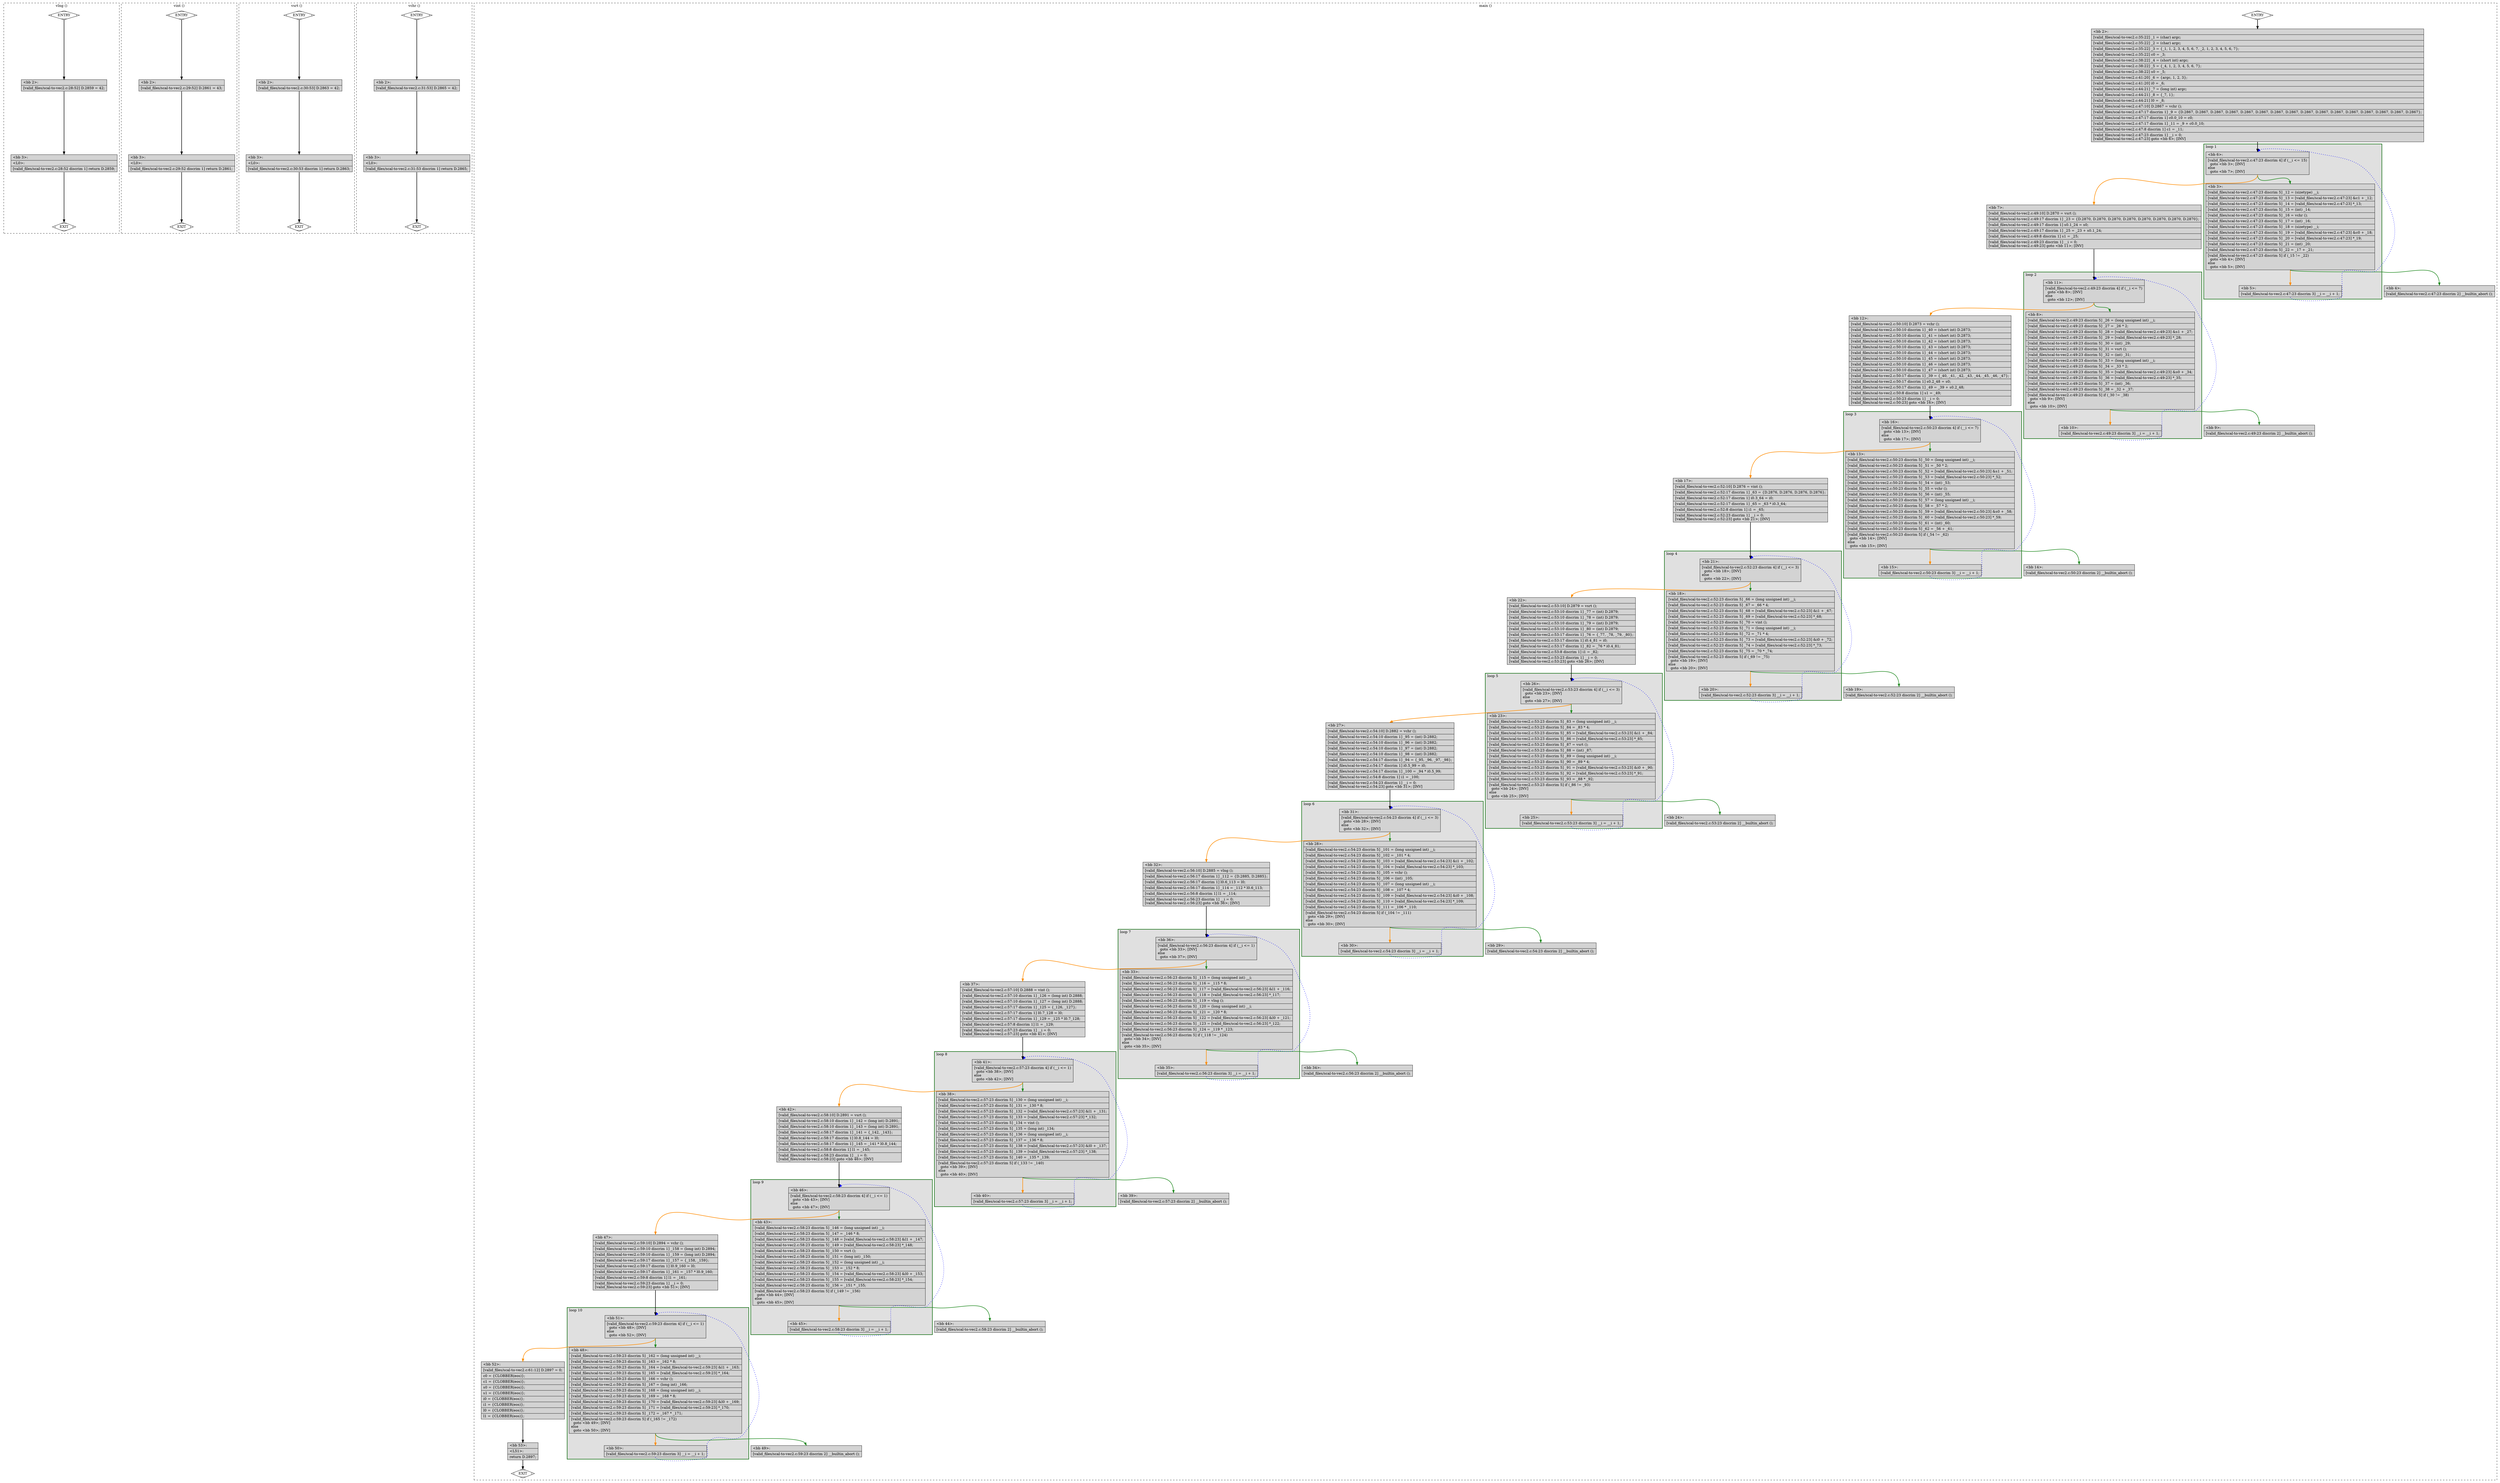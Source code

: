digraph "a-scal-to-vec2.c.015t.cfg" {
overlap=false;
subgraph "cluster_vlng" {
	style="dashed";
	color="black";
	label="vlng ()";
	fn_0_basic_block_0 [shape=Mdiamond,style=filled,fillcolor=white,label="ENTRY"];

	fn_0_basic_block_1 [shape=Mdiamond,style=filled,fillcolor=white,label="EXIT"];

	fn_0_basic_block_2 [shape=record,style=filled,fillcolor=lightgrey,label="{\<bb\ 2\>:\l\
|[valid_files/scal-to-vec2.c:28:52]\ D.2859\ =\ 42;\l\
}"];

	fn_0_basic_block_3 [shape=record,style=filled,fillcolor=lightgrey,label="{\<bb\ 3\>:\l\
|\<L0\>:\l\
|[valid_files/scal-to-vec2.c:28:52\ discrim\ 1]\ return\ D.2859;\l\
}"];

	fn_0_basic_block_0:s -> fn_0_basic_block_2:n [style="solid,bold",color=black,weight=100,constraint=true];
	fn_0_basic_block_2:s -> fn_0_basic_block_3:n [style="solid,bold",color=black,weight=100,constraint=true];
	fn_0_basic_block_3:s -> fn_0_basic_block_1:n [style="solid,bold",color=black,weight=10,constraint=true];
	fn_0_basic_block_0:s -> fn_0_basic_block_1:n [style="invis",constraint=true];
}
subgraph "cluster_vint" {
	style="dashed";
	color="black";
	label="vint ()";
	fn_1_basic_block_0 [shape=Mdiamond,style=filled,fillcolor=white,label="ENTRY"];

	fn_1_basic_block_1 [shape=Mdiamond,style=filled,fillcolor=white,label="EXIT"];

	fn_1_basic_block_2 [shape=record,style=filled,fillcolor=lightgrey,label="{\<bb\ 2\>:\l\
|[valid_files/scal-to-vec2.c:29:52]\ D.2861\ =\ 43;\l\
}"];

	fn_1_basic_block_3 [shape=record,style=filled,fillcolor=lightgrey,label="{\<bb\ 3\>:\l\
|\<L0\>:\l\
|[valid_files/scal-to-vec2.c:29:52\ discrim\ 1]\ return\ D.2861;\l\
}"];

	fn_1_basic_block_0:s -> fn_1_basic_block_2:n [style="solid,bold",color=black,weight=100,constraint=true];
	fn_1_basic_block_2:s -> fn_1_basic_block_3:n [style="solid,bold",color=black,weight=100,constraint=true];
	fn_1_basic_block_3:s -> fn_1_basic_block_1:n [style="solid,bold",color=black,weight=10,constraint=true];
	fn_1_basic_block_0:s -> fn_1_basic_block_1:n [style="invis",constraint=true];
}
subgraph "cluster_vsrt" {
	style="dashed";
	color="black";
	label="vsrt ()";
	fn_2_basic_block_0 [shape=Mdiamond,style=filled,fillcolor=white,label="ENTRY"];

	fn_2_basic_block_1 [shape=Mdiamond,style=filled,fillcolor=white,label="EXIT"];

	fn_2_basic_block_2 [shape=record,style=filled,fillcolor=lightgrey,label="{\<bb\ 2\>:\l\
|[valid_files/scal-to-vec2.c:30:53]\ D.2863\ =\ 42;\l\
}"];

	fn_2_basic_block_3 [shape=record,style=filled,fillcolor=lightgrey,label="{\<bb\ 3\>:\l\
|\<L0\>:\l\
|[valid_files/scal-to-vec2.c:30:53\ discrim\ 1]\ return\ D.2863;\l\
}"];

	fn_2_basic_block_0:s -> fn_2_basic_block_2:n [style="solid,bold",color=black,weight=100,constraint=true];
	fn_2_basic_block_2:s -> fn_2_basic_block_3:n [style="solid,bold",color=black,weight=100,constraint=true];
	fn_2_basic_block_3:s -> fn_2_basic_block_1:n [style="solid,bold",color=black,weight=10,constraint=true];
	fn_2_basic_block_0:s -> fn_2_basic_block_1:n [style="invis",constraint=true];
}
subgraph "cluster_vchr" {
	style="dashed";
	color="black";
	label="vchr ()";
	fn_3_basic_block_0 [shape=Mdiamond,style=filled,fillcolor=white,label="ENTRY"];

	fn_3_basic_block_1 [shape=Mdiamond,style=filled,fillcolor=white,label="EXIT"];

	fn_3_basic_block_2 [shape=record,style=filled,fillcolor=lightgrey,label="{\<bb\ 2\>:\l\
|[valid_files/scal-to-vec2.c:31:53]\ D.2865\ =\ 42;\l\
}"];

	fn_3_basic_block_3 [shape=record,style=filled,fillcolor=lightgrey,label="{\<bb\ 3\>:\l\
|\<L0\>:\l\
|[valid_files/scal-to-vec2.c:31:53\ discrim\ 1]\ return\ D.2865;\l\
}"];

	fn_3_basic_block_0:s -> fn_3_basic_block_2:n [style="solid,bold",color=black,weight=100,constraint=true];
	fn_3_basic_block_2:s -> fn_3_basic_block_3:n [style="solid,bold",color=black,weight=100,constraint=true];
	fn_3_basic_block_3:s -> fn_3_basic_block_1:n [style="solid,bold",color=black,weight=10,constraint=true];
	fn_3_basic_block_0:s -> fn_3_basic_block_1:n [style="invis",constraint=true];
}
subgraph "cluster_main" {
	style="dashed";
	color="black";
	label="main ()";
	subgraph cluster_4_10 {
	style="filled";
	color="darkgreen";
	fillcolor="grey88";
	label="loop 10";
	labeljust=l;
	penwidth=2;
	fn_4_basic_block_51 [shape=record,style=filled,fillcolor=lightgrey,label="{\<bb\ 51\>:\l\
|[valid_files/scal-to-vec2.c:59:23\ discrim\ 4]\ if\ (__i\ \<=\ 1)\l\
\ \ goto\ \<bb\ 48\>;\ [INV]\l\
else\l\
\ \ goto\ \<bb\ 52\>;\ [INV]\l\
}"];

	fn_4_basic_block_48 [shape=record,style=filled,fillcolor=lightgrey,label="{\<bb\ 48\>:\l\
|[valid_files/scal-to-vec2.c:59:23\ discrim\ 5]\ _162\ =\ (long\ unsigned\ int)\ __i;\l\
|[valid_files/scal-to-vec2.c:59:23\ discrim\ 5]\ _163\ =\ _162\ *\ 8;\l\
|[valid_files/scal-to-vec2.c:59:23\ discrim\ 5]\ _164\ =\ [valid_files/scal-to-vec2.c:59:23]\ &l1\ +\ _163;\l\
|[valid_files/scal-to-vec2.c:59:23\ discrim\ 5]\ _165\ =\ [valid_files/scal-to-vec2.c:59:23]\ *_164;\l\
|[valid_files/scal-to-vec2.c:59:23\ discrim\ 5]\ _166\ =\ vchr\ ();\l\
|[valid_files/scal-to-vec2.c:59:23\ discrim\ 5]\ _167\ =\ (long\ int)\ _166;\l\
|[valid_files/scal-to-vec2.c:59:23\ discrim\ 5]\ _168\ =\ (long\ unsigned\ int)\ __i;\l\
|[valid_files/scal-to-vec2.c:59:23\ discrim\ 5]\ _169\ =\ _168\ *\ 8;\l\
|[valid_files/scal-to-vec2.c:59:23\ discrim\ 5]\ _170\ =\ [valid_files/scal-to-vec2.c:59:23]\ &l0\ +\ _169;\l\
|[valid_files/scal-to-vec2.c:59:23\ discrim\ 5]\ _171\ =\ [valid_files/scal-to-vec2.c:59:23]\ *_170;\l\
|[valid_files/scal-to-vec2.c:59:23\ discrim\ 5]\ _172\ =\ _167\ *\ _171;\l\
|[valid_files/scal-to-vec2.c:59:23\ discrim\ 5]\ if\ (_165\ !=\ _172)\l\
\ \ goto\ \<bb\ 49\>;\ [INV]\l\
else\l\
\ \ goto\ \<bb\ 50\>;\ [INV]\l\
}"];

	fn_4_basic_block_50 [shape=record,style=filled,fillcolor=lightgrey,label="{\<bb\ 50\>:\l\
|[valid_files/scal-to-vec2.c:59:23\ discrim\ 3]\ __i\ =\ __i\ +\ 1;\l\
}"];

	}
	subgraph cluster_4_9 {
	style="filled";
	color="darkgreen";
	fillcolor="grey88";
	label="loop 9";
	labeljust=l;
	penwidth=2;
	fn_4_basic_block_46 [shape=record,style=filled,fillcolor=lightgrey,label="{\<bb\ 46\>:\l\
|[valid_files/scal-to-vec2.c:58:23\ discrim\ 4]\ if\ (__i\ \<=\ 1)\l\
\ \ goto\ \<bb\ 43\>;\ [INV]\l\
else\l\
\ \ goto\ \<bb\ 47\>;\ [INV]\l\
}"];

	fn_4_basic_block_43 [shape=record,style=filled,fillcolor=lightgrey,label="{\<bb\ 43\>:\l\
|[valid_files/scal-to-vec2.c:58:23\ discrim\ 5]\ _146\ =\ (long\ unsigned\ int)\ __i;\l\
|[valid_files/scal-to-vec2.c:58:23\ discrim\ 5]\ _147\ =\ _146\ *\ 8;\l\
|[valid_files/scal-to-vec2.c:58:23\ discrim\ 5]\ _148\ =\ [valid_files/scal-to-vec2.c:58:23]\ &l1\ +\ _147;\l\
|[valid_files/scal-to-vec2.c:58:23\ discrim\ 5]\ _149\ =\ [valid_files/scal-to-vec2.c:58:23]\ *_148;\l\
|[valid_files/scal-to-vec2.c:58:23\ discrim\ 5]\ _150\ =\ vsrt\ ();\l\
|[valid_files/scal-to-vec2.c:58:23\ discrim\ 5]\ _151\ =\ (long\ int)\ _150;\l\
|[valid_files/scal-to-vec2.c:58:23\ discrim\ 5]\ _152\ =\ (long\ unsigned\ int)\ __i;\l\
|[valid_files/scal-to-vec2.c:58:23\ discrim\ 5]\ _153\ =\ _152\ *\ 8;\l\
|[valid_files/scal-to-vec2.c:58:23\ discrim\ 5]\ _154\ =\ [valid_files/scal-to-vec2.c:58:23]\ &l0\ +\ _153;\l\
|[valid_files/scal-to-vec2.c:58:23\ discrim\ 5]\ _155\ =\ [valid_files/scal-to-vec2.c:58:23]\ *_154;\l\
|[valid_files/scal-to-vec2.c:58:23\ discrim\ 5]\ _156\ =\ _151\ *\ _155;\l\
|[valid_files/scal-to-vec2.c:58:23\ discrim\ 5]\ if\ (_149\ !=\ _156)\l\
\ \ goto\ \<bb\ 44\>;\ [INV]\l\
else\l\
\ \ goto\ \<bb\ 45\>;\ [INV]\l\
}"];

	fn_4_basic_block_45 [shape=record,style=filled,fillcolor=lightgrey,label="{\<bb\ 45\>:\l\
|[valid_files/scal-to-vec2.c:58:23\ discrim\ 3]\ __i\ =\ __i\ +\ 1;\l\
}"];

	}
	subgraph cluster_4_8 {
	style="filled";
	color="darkgreen";
	fillcolor="grey88";
	label="loop 8";
	labeljust=l;
	penwidth=2;
	fn_4_basic_block_41 [shape=record,style=filled,fillcolor=lightgrey,label="{\<bb\ 41\>:\l\
|[valid_files/scal-to-vec2.c:57:23\ discrim\ 4]\ if\ (__i\ \<=\ 1)\l\
\ \ goto\ \<bb\ 38\>;\ [INV]\l\
else\l\
\ \ goto\ \<bb\ 42\>;\ [INV]\l\
}"];

	fn_4_basic_block_38 [shape=record,style=filled,fillcolor=lightgrey,label="{\<bb\ 38\>:\l\
|[valid_files/scal-to-vec2.c:57:23\ discrim\ 5]\ _130\ =\ (long\ unsigned\ int)\ __i;\l\
|[valid_files/scal-to-vec2.c:57:23\ discrim\ 5]\ _131\ =\ _130\ *\ 8;\l\
|[valid_files/scal-to-vec2.c:57:23\ discrim\ 5]\ _132\ =\ [valid_files/scal-to-vec2.c:57:23]\ &l1\ +\ _131;\l\
|[valid_files/scal-to-vec2.c:57:23\ discrim\ 5]\ _133\ =\ [valid_files/scal-to-vec2.c:57:23]\ *_132;\l\
|[valid_files/scal-to-vec2.c:57:23\ discrim\ 5]\ _134\ =\ vint\ ();\l\
|[valid_files/scal-to-vec2.c:57:23\ discrim\ 5]\ _135\ =\ (long\ int)\ _134;\l\
|[valid_files/scal-to-vec2.c:57:23\ discrim\ 5]\ _136\ =\ (long\ unsigned\ int)\ __i;\l\
|[valid_files/scal-to-vec2.c:57:23\ discrim\ 5]\ _137\ =\ _136\ *\ 8;\l\
|[valid_files/scal-to-vec2.c:57:23\ discrim\ 5]\ _138\ =\ [valid_files/scal-to-vec2.c:57:23]\ &l0\ +\ _137;\l\
|[valid_files/scal-to-vec2.c:57:23\ discrim\ 5]\ _139\ =\ [valid_files/scal-to-vec2.c:57:23]\ *_138;\l\
|[valid_files/scal-to-vec2.c:57:23\ discrim\ 5]\ _140\ =\ _135\ *\ _139;\l\
|[valid_files/scal-to-vec2.c:57:23\ discrim\ 5]\ if\ (_133\ !=\ _140)\l\
\ \ goto\ \<bb\ 39\>;\ [INV]\l\
else\l\
\ \ goto\ \<bb\ 40\>;\ [INV]\l\
}"];

	fn_4_basic_block_40 [shape=record,style=filled,fillcolor=lightgrey,label="{\<bb\ 40\>:\l\
|[valid_files/scal-to-vec2.c:57:23\ discrim\ 3]\ __i\ =\ __i\ +\ 1;\l\
}"];

	}
	subgraph cluster_4_7 {
	style="filled";
	color="darkgreen";
	fillcolor="grey88";
	label="loop 7";
	labeljust=l;
	penwidth=2;
	fn_4_basic_block_36 [shape=record,style=filled,fillcolor=lightgrey,label="{\<bb\ 36\>:\l\
|[valid_files/scal-to-vec2.c:56:23\ discrim\ 4]\ if\ (__i\ \<=\ 1)\l\
\ \ goto\ \<bb\ 33\>;\ [INV]\l\
else\l\
\ \ goto\ \<bb\ 37\>;\ [INV]\l\
}"];

	fn_4_basic_block_33 [shape=record,style=filled,fillcolor=lightgrey,label="{\<bb\ 33\>:\l\
|[valid_files/scal-to-vec2.c:56:23\ discrim\ 5]\ _115\ =\ (long\ unsigned\ int)\ __i;\l\
|[valid_files/scal-to-vec2.c:56:23\ discrim\ 5]\ _116\ =\ _115\ *\ 8;\l\
|[valid_files/scal-to-vec2.c:56:23\ discrim\ 5]\ _117\ =\ [valid_files/scal-to-vec2.c:56:23]\ &l1\ +\ _116;\l\
|[valid_files/scal-to-vec2.c:56:23\ discrim\ 5]\ _118\ =\ [valid_files/scal-to-vec2.c:56:23]\ *_117;\l\
|[valid_files/scal-to-vec2.c:56:23\ discrim\ 5]\ _119\ =\ vlng\ ();\l\
|[valid_files/scal-to-vec2.c:56:23\ discrim\ 5]\ _120\ =\ (long\ unsigned\ int)\ __i;\l\
|[valid_files/scal-to-vec2.c:56:23\ discrim\ 5]\ _121\ =\ _120\ *\ 8;\l\
|[valid_files/scal-to-vec2.c:56:23\ discrim\ 5]\ _122\ =\ [valid_files/scal-to-vec2.c:56:23]\ &l0\ +\ _121;\l\
|[valid_files/scal-to-vec2.c:56:23\ discrim\ 5]\ _123\ =\ [valid_files/scal-to-vec2.c:56:23]\ *_122;\l\
|[valid_files/scal-to-vec2.c:56:23\ discrim\ 5]\ _124\ =\ _119\ *\ _123;\l\
|[valid_files/scal-to-vec2.c:56:23\ discrim\ 5]\ if\ (_118\ !=\ _124)\l\
\ \ goto\ \<bb\ 34\>;\ [INV]\l\
else\l\
\ \ goto\ \<bb\ 35\>;\ [INV]\l\
}"];

	fn_4_basic_block_35 [shape=record,style=filled,fillcolor=lightgrey,label="{\<bb\ 35\>:\l\
|[valid_files/scal-to-vec2.c:56:23\ discrim\ 3]\ __i\ =\ __i\ +\ 1;\l\
}"];

	}
	subgraph cluster_4_6 {
	style="filled";
	color="darkgreen";
	fillcolor="grey88";
	label="loop 6";
	labeljust=l;
	penwidth=2;
	fn_4_basic_block_31 [shape=record,style=filled,fillcolor=lightgrey,label="{\<bb\ 31\>:\l\
|[valid_files/scal-to-vec2.c:54:23\ discrim\ 4]\ if\ (__i\ \<=\ 3)\l\
\ \ goto\ \<bb\ 28\>;\ [INV]\l\
else\l\
\ \ goto\ \<bb\ 32\>;\ [INV]\l\
}"];

	fn_4_basic_block_28 [shape=record,style=filled,fillcolor=lightgrey,label="{\<bb\ 28\>:\l\
|[valid_files/scal-to-vec2.c:54:23\ discrim\ 5]\ _101\ =\ (long\ unsigned\ int)\ __i;\l\
|[valid_files/scal-to-vec2.c:54:23\ discrim\ 5]\ _102\ =\ _101\ *\ 4;\l\
|[valid_files/scal-to-vec2.c:54:23\ discrim\ 5]\ _103\ =\ [valid_files/scal-to-vec2.c:54:23]\ &i1\ +\ _102;\l\
|[valid_files/scal-to-vec2.c:54:23\ discrim\ 5]\ _104\ =\ [valid_files/scal-to-vec2.c:54:23]\ *_103;\l\
|[valid_files/scal-to-vec2.c:54:23\ discrim\ 5]\ _105\ =\ vchr\ ();\l\
|[valid_files/scal-to-vec2.c:54:23\ discrim\ 5]\ _106\ =\ (int)\ _105;\l\
|[valid_files/scal-to-vec2.c:54:23\ discrim\ 5]\ _107\ =\ (long\ unsigned\ int)\ __i;\l\
|[valid_files/scal-to-vec2.c:54:23\ discrim\ 5]\ _108\ =\ _107\ *\ 4;\l\
|[valid_files/scal-to-vec2.c:54:23\ discrim\ 5]\ _109\ =\ [valid_files/scal-to-vec2.c:54:23]\ &i0\ +\ _108;\l\
|[valid_files/scal-to-vec2.c:54:23\ discrim\ 5]\ _110\ =\ [valid_files/scal-to-vec2.c:54:23]\ *_109;\l\
|[valid_files/scal-to-vec2.c:54:23\ discrim\ 5]\ _111\ =\ _106\ *\ _110;\l\
|[valid_files/scal-to-vec2.c:54:23\ discrim\ 5]\ if\ (_104\ !=\ _111)\l\
\ \ goto\ \<bb\ 29\>;\ [INV]\l\
else\l\
\ \ goto\ \<bb\ 30\>;\ [INV]\l\
}"];

	fn_4_basic_block_30 [shape=record,style=filled,fillcolor=lightgrey,label="{\<bb\ 30\>:\l\
|[valid_files/scal-to-vec2.c:54:23\ discrim\ 3]\ __i\ =\ __i\ +\ 1;\l\
}"];

	}
	subgraph cluster_4_5 {
	style="filled";
	color="darkgreen";
	fillcolor="grey88";
	label="loop 5";
	labeljust=l;
	penwidth=2;
	fn_4_basic_block_26 [shape=record,style=filled,fillcolor=lightgrey,label="{\<bb\ 26\>:\l\
|[valid_files/scal-to-vec2.c:53:23\ discrim\ 4]\ if\ (__i\ \<=\ 3)\l\
\ \ goto\ \<bb\ 23\>;\ [INV]\l\
else\l\
\ \ goto\ \<bb\ 27\>;\ [INV]\l\
}"];

	fn_4_basic_block_23 [shape=record,style=filled,fillcolor=lightgrey,label="{\<bb\ 23\>:\l\
|[valid_files/scal-to-vec2.c:53:23\ discrim\ 5]\ _83\ =\ (long\ unsigned\ int)\ __i;\l\
|[valid_files/scal-to-vec2.c:53:23\ discrim\ 5]\ _84\ =\ _83\ *\ 4;\l\
|[valid_files/scal-to-vec2.c:53:23\ discrim\ 5]\ _85\ =\ [valid_files/scal-to-vec2.c:53:23]\ &i1\ +\ _84;\l\
|[valid_files/scal-to-vec2.c:53:23\ discrim\ 5]\ _86\ =\ [valid_files/scal-to-vec2.c:53:23]\ *_85;\l\
|[valid_files/scal-to-vec2.c:53:23\ discrim\ 5]\ _87\ =\ vsrt\ ();\l\
|[valid_files/scal-to-vec2.c:53:23\ discrim\ 5]\ _88\ =\ (int)\ _87;\l\
|[valid_files/scal-to-vec2.c:53:23\ discrim\ 5]\ _89\ =\ (long\ unsigned\ int)\ __i;\l\
|[valid_files/scal-to-vec2.c:53:23\ discrim\ 5]\ _90\ =\ _89\ *\ 4;\l\
|[valid_files/scal-to-vec2.c:53:23\ discrim\ 5]\ _91\ =\ [valid_files/scal-to-vec2.c:53:23]\ &i0\ +\ _90;\l\
|[valid_files/scal-to-vec2.c:53:23\ discrim\ 5]\ _92\ =\ [valid_files/scal-to-vec2.c:53:23]\ *_91;\l\
|[valid_files/scal-to-vec2.c:53:23\ discrim\ 5]\ _93\ =\ _88\ *\ _92;\l\
|[valid_files/scal-to-vec2.c:53:23\ discrim\ 5]\ if\ (_86\ !=\ _93)\l\
\ \ goto\ \<bb\ 24\>;\ [INV]\l\
else\l\
\ \ goto\ \<bb\ 25\>;\ [INV]\l\
}"];

	fn_4_basic_block_25 [shape=record,style=filled,fillcolor=lightgrey,label="{\<bb\ 25\>:\l\
|[valid_files/scal-to-vec2.c:53:23\ discrim\ 3]\ __i\ =\ __i\ +\ 1;\l\
}"];

	}
	subgraph cluster_4_4 {
	style="filled";
	color="darkgreen";
	fillcolor="grey88";
	label="loop 4";
	labeljust=l;
	penwidth=2;
	fn_4_basic_block_21 [shape=record,style=filled,fillcolor=lightgrey,label="{\<bb\ 21\>:\l\
|[valid_files/scal-to-vec2.c:52:23\ discrim\ 4]\ if\ (__i\ \<=\ 3)\l\
\ \ goto\ \<bb\ 18\>;\ [INV]\l\
else\l\
\ \ goto\ \<bb\ 22\>;\ [INV]\l\
}"];

	fn_4_basic_block_18 [shape=record,style=filled,fillcolor=lightgrey,label="{\<bb\ 18\>:\l\
|[valid_files/scal-to-vec2.c:52:23\ discrim\ 5]\ _66\ =\ (long\ unsigned\ int)\ __i;\l\
|[valid_files/scal-to-vec2.c:52:23\ discrim\ 5]\ _67\ =\ _66\ *\ 4;\l\
|[valid_files/scal-to-vec2.c:52:23\ discrim\ 5]\ _68\ =\ [valid_files/scal-to-vec2.c:52:23]\ &i1\ +\ _67;\l\
|[valid_files/scal-to-vec2.c:52:23\ discrim\ 5]\ _69\ =\ [valid_files/scal-to-vec2.c:52:23]\ *_68;\l\
|[valid_files/scal-to-vec2.c:52:23\ discrim\ 5]\ _70\ =\ vint\ ();\l\
|[valid_files/scal-to-vec2.c:52:23\ discrim\ 5]\ _71\ =\ (long\ unsigned\ int)\ __i;\l\
|[valid_files/scal-to-vec2.c:52:23\ discrim\ 5]\ _72\ =\ _71\ *\ 4;\l\
|[valid_files/scal-to-vec2.c:52:23\ discrim\ 5]\ _73\ =\ [valid_files/scal-to-vec2.c:52:23]\ &i0\ +\ _72;\l\
|[valid_files/scal-to-vec2.c:52:23\ discrim\ 5]\ _74\ =\ [valid_files/scal-to-vec2.c:52:23]\ *_73;\l\
|[valid_files/scal-to-vec2.c:52:23\ discrim\ 5]\ _75\ =\ _70\ *\ _74;\l\
|[valid_files/scal-to-vec2.c:52:23\ discrim\ 5]\ if\ (_69\ !=\ _75)\l\
\ \ goto\ \<bb\ 19\>;\ [INV]\l\
else\l\
\ \ goto\ \<bb\ 20\>;\ [INV]\l\
}"];

	fn_4_basic_block_20 [shape=record,style=filled,fillcolor=lightgrey,label="{\<bb\ 20\>:\l\
|[valid_files/scal-to-vec2.c:52:23\ discrim\ 3]\ __i\ =\ __i\ +\ 1;\l\
}"];

	}
	subgraph cluster_4_3 {
	style="filled";
	color="darkgreen";
	fillcolor="grey88";
	label="loop 3";
	labeljust=l;
	penwidth=2;
	fn_4_basic_block_16 [shape=record,style=filled,fillcolor=lightgrey,label="{\<bb\ 16\>:\l\
|[valid_files/scal-to-vec2.c:50:23\ discrim\ 4]\ if\ (__i\ \<=\ 7)\l\
\ \ goto\ \<bb\ 13\>;\ [INV]\l\
else\l\
\ \ goto\ \<bb\ 17\>;\ [INV]\l\
}"];

	fn_4_basic_block_13 [shape=record,style=filled,fillcolor=lightgrey,label="{\<bb\ 13\>:\l\
|[valid_files/scal-to-vec2.c:50:23\ discrim\ 5]\ _50\ =\ (long\ unsigned\ int)\ __i;\l\
|[valid_files/scal-to-vec2.c:50:23\ discrim\ 5]\ _51\ =\ _50\ *\ 2;\l\
|[valid_files/scal-to-vec2.c:50:23\ discrim\ 5]\ _52\ =\ [valid_files/scal-to-vec2.c:50:23]\ &s1\ +\ _51;\l\
|[valid_files/scal-to-vec2.c:50:23\ discrim\ 5]\ _53\ =\ [valid_files/scal-to-vec2.c:50:23]\ *_52;\l\
|[valid_files/scal-to-vec2.c:50:23\ discrim\ 5]\ _54\ =\ (int)\ _53;\l\
|[valid_files/scal-to-vec2.c:50:23\ discrim\ 5]\ _55\ =\ vchr\ ();\l\
|[valid_files/scal-to-vec2.c:50:23\ discrim\ 5]\ _56\ =\ (int)\ _55;\l\
|[valid_files/scal-to-vec2.c:50:23\ discrim\ 5]\ _57\ =\ (long\ unsigned\ int)\ __i;\l\
|[valid_files/scal-to-vec2.c:50:23\ discrim\ 5]\ _58\ =\ _57\ *\ 2;\l\
|[valid_files/scal-to-vec2.c:50:23\ discrim\ 5]\ _59\ =\ [valid_files/scal-to-vec2.c:50:23]\ &s0\ +\ _58;\l\
|[valid_files/scal-to-vec2.c:50:23\ discrim\ 5]\ _60\ =\ [valid_files/scal-to-vec2.c:50:23]\ *_59;\l\
|[valid_files/scal-to-vec2.c:50:23\ discrim\ 5]\ _61\ =\ (int)\ _60;\l\
|[valid_files/scal-to-vec2.c:50:23\ discrim\ 5]\ _62\ =\ _56\ +\ _61;\l\
|[valid_files/scal-to-vec2.c:50:23\ discrim\ 5]\ if\ (_54\ !=\ _62)\l\
\ \ goto\ \<bb\ 14\>;\ [INV]\l\
else\l\
\ \ goto\ \<bb\ 15\>;\ [INV]\l\
}"];

	fn_4_basic_block_15 [shape=record,style=filled,fillcolor=lightgrey,label="{\<bb\ 15\>:\l\
|[valid_files/scal-to-vec2.c:50:23\ discrim\ 3]\ __i\ =\ __i\ +\ 1;\l\
}"];

	}
	subgraph cluster_4_2 {
	style="filled";
	color="darkgreen";
	fillcolor="grey88";
	label="loop 2";
	labeljust=l;
	penwidth=2;
	fn_4_basic_block_11 [shape=record,style=filled,fillcolor=lightgrey,label="{\<bb\ 11\>:\l\
|[valid_files/scal-to-vec2.c:49:23\ discrim\ 4]\ if\ (__i\ \<=\ 7)\l\
\ \ goto\ \<bb\ 8\>;\ [INV]\l\
else\l\
\ \ goto\ \<bb\ 12\>;\ [INV]\l\
}"];

	fn_4_basic_block_8 [shape=record,style=filled,fillcolor=lightgrey,label="{\<bb\ 8\>:\l\
|[valid_files/scal-to-vec2.c:49:23\ discrim\ 5]\ _26\ =\ (long\ unsigned\ int)\ __i;\l\
|[valid_files/scal-to-vec2.c:49:23\ discrim\ 5]\ _27\ =\ _26\ *\ 2;\l\
|[valid_files/scal-to-vec2.c:49:23\ discrim\ 5]\ _28\ =\ [valid_files/scal-to-vec2.c:49:23]\ &s1\ +\ _27;\l\
|[valid_files/scal-to-vec2.c:49:23\ discrim\ 5]\ _29\ =\ [valid_files/scal-to-vec2.c:49:23]\ *_28;\l\
|[valid_files/scal-to-vec2.c:49:23\ discrim\ 5]\ _30\ =\ (int)\ _29;\l\
|[valid_files/scal-to-vec2.c:49:23\ discrim\ 5]\ _31\ =\ vsrt\ ();\l\
|[valid_files/scal-to-vec2.c:49:23\ discrim\ 5]\ _32\ =\ (int)\ _31;\l\
|[valid_files/scal-to-vec2.c:49:23\ discrim\ 5]\ _33\ =\ (long\ unsigned\ int)\ __i;\l\
|[valid_files/scal-to-vec2.c:49:23\ discrim\ 5]\ _34\ =\ _33\ *\ 2;\l\
|[valid_files/scal-to-vec2.c:49:23\ discrim\ 5]\ _35\ =\ [valid_files/scal-to-vec2.c:49:23]\ &s0\ +\ _34;\l\
|[valid_files/scal-to-vec2.c:49:23\ discrim\ 5]\ _36\ =\ [valid_files/scal-to-vec2.c:49:23]\ *_35;\l\
|[valid_files/scal-to-vec2.c:49:23\ discrim\ 5]\ _37\ =\ (int)\ _36;\l\
|[valid_files/scal-to-vec2.c:49:23\ discrim\ 5]\ _38\ =\ _32\ +\ _37;\l\
|[valid_files/scal-to-vec2.c:49:23\ discrim\ 5]\ if\ (_30\ !=\ _38)\l\
\ \ goto\ \<bb\ 9\>;\ [INV]\l\
else\l\
\ \ goto\ \<bb\ 10\>;\ [INV]\l\
}"];

	fn_4_basic_block_10 [shape=record,style=filled,fillcolor=lightgrey,label="{\<bb\ 10\>:\l\
|[valid_files/scal-to-vec2.c:49:23\ discrim\ 3]\ __i\ =\ __i\ +\ 1;\l\
}"];

	}
	subgraph cluster_4_1 {
	style="filled";
	color="darkgreen";
	fillcolor="grey88";
	label="loop 1";
	labeljust=l;
	penwidth=2;
	fn_4_basic_block_6 [shape=record,style=filled,fillcolor=lightgrey,label="{\<bb\ 6\>:\l\
|[valid_files/scal-to-vec2.c:47:23\ discrim\ 4]\ if\ (__i\ \<=\ 15)\l\
\ \ goto\ \<bb\ 3\>;\ [INV]\l\
else\l\
\ \ goto\ \<bb\ 7\>;\ [INV]\l\
}"];

	fn_4_basic_block_3 [shape=record,style=filled,fillcolor=lightgrey,label="{\<bb\ 3\>:\l\
|[valid_files/scal-to-vec2.c:47:23\ discrim\ 5]\ _12\ =\ (sizetype)\ __i;\l\
|[valid_files/scal-to-vec2.c:47:23\ discrim\ 5]\ _13\ =\ [valid_files/scal-to-vec2.c:47:23]\ &c1\ +\ _12;\l\
|[valid_files/scal-to-vec2.c:47:23\ discrim\ 5]\ _14\ =\ [valid_files/scal-to-vec2.c:47:23]\ *_13;\l\
|[valid_files/scal-to-vec2.c:47:23\ discrim\ 5]\ _15\ =\ (int)\ _14;\l\
|[valid_files/scal-to-vec2.c:47:23\ discrim\ 5]\ _16\ =\ vchr\ ();\l\
|[valid_files/scal-to-vec2.c:47:23\ discrim\ 5]\ _17\ =\ (int)\ _16;\l\
|[valid_files/scal-to-vec2.c:47:23\ discrim\ 5]\ _18\ =\ (sizetype)\ __i;\l\
|[valid_files/scal-to-vec2.c:47:23\ discrim\ 5]\ _19\ =\ [valid_files/scal-to-vec2.c:47:23]\ &c0\ +\ _18;\l\
|[valid_files/scal-to-vec2.c:47:23\ discrim\ 5]\ _20\ =\ [valid_files/scal-to-vec2.c:47:23]\ *_19;\l\
|[valid_files/scal-to-vec2.c:47:23\ discrim\ 5]\ _21\ =\ (int)\ _20;\l\
|[valid_files/scal-to-vec2.c:47:23\ discrim\ 5]\ _22\ =\ _17\ +\ _21;\l\
|[valid_files/scal-to-vec2.c:47:23\ discrim\ 5]\ if\ (_15\ !=\ _22)\l\
\ \ goto\ \<bb\ 4\>;\ [INV]\l\
else\l\
\ \ goto\ \<bb\ 5\>;\ [INV]\l\
}"];

	fn_4_basic_block_5 [shape=record,style=filled,fillcolor=lightgrey,label="{\<bb\ 5\>:\l\
|[valid_files/scal-to-vec2.c:47:23\ discrim\ 3]\ __i\ =\ __i\ +\ 1;\l\
}"];

	}
	fn_4_basic_block_0 [shape=Mdiamond,style=filled,fillcolor=white,label="ENTRY"];

	fn_4_basic_block_1 [shape=Mdiamond,style=filled,fillcolor=white,label="EXIT"];

	fn_4_basic_block_2 [shape=record,style=filled,fillcolor=lightgrey,label="{\<bb\ 2\>:\l\
|[valid_files/scal-to-vec2.c:35:22]\ _1\ =\ (char)\ argc;\l\
|[valid_files/scal-to-vec2.c:35:22]\ _2\ =\ (char)\ argc;\l\
|[valid_files/scal-to-vec2.c:35:22]\ _3\ =\ \{_1,\ 1,\ 2,\ 3,\ 4,\ 5,\ 6,\ 7,\ _2,\ 1,\ 2,\ 3,\ 4,\ 5,\ 6,\ 7\};\l\
|[valid_files/scal-to-vec2.c:35:22]\ c0\ =\ _3;\l\
|[valid_files/scal-to-vec2.c:38:22]\ _4\ =\ (short\ int)\ argc;\l\
|[valid_files/scal-to-vec2.c:38:22]\ _5\ =\ \{_4,\ 1,\ 2,\ 3,\ 4,\ 5,\ 6,\ 7\};\l\
|[valid_files/scal-to-vec2.c:38:22]\ s0\ =\ _5;\l\
|[valid_files/scal-to-vec2.c:41:20]\ _6\ =\ \{argc,\ 1,\ 2,\ 3\};\l\
|[valid_files/scal-to-vec2.c:41:20]\ i0\ =\ _6;\l\
|[valid_files/scal-to-vec2.c:44:21]\ _7\ =\ (long\ int)\ argc;\l\
|[valid_files/scal-to-vec2.c:44:21]\ _8\ =\ \{_7,\ 1\};\l\
|[valid_files/scal-to-vec2.c:44:21]\ l0\ =\ _8;\l\
|[valid_files/scal-to-vec2.c:47:10]\ D.2867\ =\ vchr\ ();\l\
|[valid_files/scal-to-vec2.c:47:17\ discrim\ 1]\ _9\ =\ \{D.2867,\ D.2867,\ D.2867,\ D.2867,\ D.2867,\ D.2867,\ D.2867,\ D.2867,\ D.2867,\ D.2867,\ D.2867,\ D.2867,\ D.2867,\ D.2867,\ D.2867,\ D.2867\};\l\
|[valid_files/scal-to-vec2.c:47:17\ discrim\ 1]\ c0.0_10\ =\ c0;\l\
|[valid_files/scal-to-vec2.c:47:17\ discrim\ 1]\ _11\ =\ _9\ +\ c0.0_10;\l\
|[valid_files/scal-to-vec2.c:47:8\ discrim\ 1]\ c1\ =\ _11;\l\
|[valid_files/scal-to-vec2.c:47:23\ discrim\ 1]\ __i\ =\ 0;\l\
[valid_files/scal-to-vec2.c:47:23]\ goto\ \<bb\ 6\>;\ [INV]\l\
}"];

	fn_4_basic_block_4 [shape=record,style=filled,fillcolor=lightgrey,label="{\<bb\ 4\>:\l\
|[valid_files/scal-to-vec2.c:47:23\ discrim\ 2]\ __builtin_abort\ ();\l\
}"];

	fn_4_basic_block_7 [shape=record,style=filled,fillcolor=lightgrey,label="{\<bb\ 7\>:\l\
|[valid_files/scal-to-vec2.c:49:10]\ D.2870\ =\ vsrt\ ();\l\
|[valid_files/scal-to-vec2.c:49:17\ discrim\ 1]\ _23\ =\ \{D.2870,\ D.2870,\ D.2870,\ D.2870,\ D.2870,\ D.2870,\ D.2870,\ D.2870\};\l\
|[valid_files/scal-to-vec2.c:49:17\ discrim\ 1]\ s0.1_24\ =\ s0;\l\
|[valid_files/scal-to-vec2.c:49:17\ discrim\ 1]\ _25\ =\ _23\ +\ s0.1_24;\l\
|[valid_files/scal-to-vec2.c:49:8\ discrim\ 1]\ s1\ =\ _25;\l\
|[valid_files/scal-to-vec2.c:49:23\ discrim\ 1]\ __i\ =\ 0;\l\
[valid_files/scal-to-vec2.c:49:23]\ goto\ \<bb\ 11\>;\ [INV]\l\
}"];

	fn_4_basic_block_9 [shape=record,style=filled,fillcolor=lightgrey,label="{\<bb\ 9\>:\l\
|[valid_files/scal-to-vec2.c:49:23\ discrim\ 2]\ __builtin_abort\ ();\l\
}"];

	fn_4_basic_block_12 [shape=record,style=filled,fillcolor=lightgrey,label="{\<bb\ 12\>:\l\
|[valid_files/scal-to-vec2.c:50:10]\ D.2873\ =\ vchr\ ();\l\
|[valid_files/scal-to-vec2.c:50:10\ discrim\ 1]\ _40\ =\ (short\ int)\ D.2873;\l\
|[valid_files/scal-to-vec2.c:50:10\ discrim\ 1]\ _41\ =\ (short\ int)\ D.2873;\l\
|[valid_files/scal-to-vec2.c:50:10\ discrim\ 1]\ _42\ =\ (short\ int)\ D.2873;\l\
|[valid_files/scal-to-vec2.c:50:10\ discrim\ 1]\ _43\ =\ (short\ int)\ D.2873;\l\
|[valid_files/scal-to-vec2.c:50:10\ discrim\ 1]\ _44\ =\ (short\ int)\ D.2873;\l\
|[valid_files/scal-to-vec2.c:50:10\ discrim\ 1]\ _45\ =\ (short\ int)\ D.2873;\l\
|[valid_files/scal-to-vec2.c:50:10\ discrim\ 1]\ _46\ =\ (short\ int)\ D.2873;\l\
|[valid_files/scal-to-vec2.c:50:10\ discrim\ 1]\ _47\ =\ (short\ int)\ D.2873;\l\
|[valid_files/scal-to-vec2.c:50:17\ discrim\ 1]\ _39\ =\ \{_40,\ _41,\ _42,\ _43,\ _44,\ _45,\ _46,\ _47\};\l\
|[valid_files/scal-to-vec2.c:50:17\ discrim\ 1]\ s0.2_48\ =\ s0;\l\
|[valid_files/scal-to-vec2.c:50:17\ discrim\ 1]\ _49\ =\ _39\ +\ s0.2_48;\l\
|[valid_files/scal-to-vec2.c:50:8\ discrim\ 1]\ s1\ =\ _49;\l\
|[valid_files/scal-to-vec2.c:50:23\ discrim\ 1]\ __i\ =\ 0;\l\
[valid_files/scal-to-vec2.c:50:23]\ goto\ \<bb\ 16\>;\ [INV]\l\
}"];

	fn_4_basic_block_14 [shape=record,style=filled,fillcolor=lightgrey,label="{\<bb\ 14\>:\l\
|[valid_files/scal-to-vec2.c:50:23\ discrim\ 2]\ __builtin_abort\ ();\l\
}"];

	fn_4_basic_block_17 [shape=record,style=filled,fillcolor=lightgrey,label="{\<bb\ 17\>:\l\
|[valid_files/scal-to-vec2.c:52:10]\ D.2876\ =\ vint\ ();\l\
|[valid_files/scal-to-vec2.c:52:17\ discrim\ 1]\ _63\ =\ \{D.2876,\ D.2876,\ D.2876,\ D.2876\};\l\
|[valid_files/scal-to-vec2.c:52:17\ discrim\ 1]\ i0.3_64\ =\ i0;\l\
|[valid_files/scal-to-vec2.c:52:17\ discrim\ 1]\ _65\ =\ _63\ *\ i0.3_64;\l\
|[valid_files/scal-to-vec2.c:52:8\ discrim\ 1]\ i1\ =\ _65;\l\
|[valid_files/scal-to-vec2.c:52:23\ discrim\ 1]\ __i\ =\ 0;\l\
[valid_files/scal-to-vec2.c:52:23]\ goto\ \<bb\ 21\>;\ [INV]\l\
}"];

	fn_4_basic_block_19 [shape=record,style=filled,fillcolor=lightgrey,label="{\<bb\ 19\>:\l\
|[valid_files/scal-to-vec2.c:52:23\ discrim\ 2]\ __builtin_abort\ ();\l\
}"];

	fn_4_basic_block_22 [shape=record,style=filled,fillcolor=lightgrey,label="{\<bb\ 22\>:\l\
|[valid_files/scal-to-vec2.c:53:10]\ D.2879\ =\ vsrt\ ();\l\
|[valid_files/scal-to-vec2.c:53:10\ discrim\ 1]\ _77\ =\ (int)\ D.2879;\l\
|[valid_files/scal-to-vec2.c:53:10\ discrim\ 1]\ _78\ =\ (int)\ D.2879;\l\
|[valid_files/scal-to-vec2.c:53:10\ discrim\ 1]\ _79\ =\ (int)\ D.2879;\l\
|[valid_files/scal-to-vec2.c:53:10\ discrim\ 1]\ _80\ =\ (int)\ D.2879;\l\
|[valid_files/scal-to-vec2.c:53:17\ discrim\ 1]\ _76\ =\ \{_77,\ _78,\ _79,\ _80\};\l\
|[valid_files/scal-to-vec2.c:53:17\ discrim\ 1]\ i0.4_81\ =\ i0;\l\
|[valid_files/scal-to-vec2.c:53:17\ discrim\ 1]\ _82\ =\ _76\ *\ i0.4_81;\l\
|[valid_files/scal-to-vec2.c:53:8\ discrim\ 1]\ i1\ =\ _82;\l\
|[valid_files/scal-to-vec2.c:53:23\ discrim\ 1]\ __i\ =\ 0;\l\
[valid_files/scal-to-vec2.c:53:23]\ goto\ \<bb\ 26\>;\ [INV]\l\
}"];

	fn_4_basic_block_24 [shape=record,style=filled,fillcolor=lightgrey,label="{\<bb\ 24\>:\l\
|[valid_files/scal-to-vec2.c:53:23\ discrim\ 2]\ __builtin_abort\ ();\l\
}"];

	fn_4_basic_block_27 [shape=record,style=filled,fillcolor=lightgrey,label="{\<bb\ 27\>:\l\
|[valid_files/scal-to-vec2.c:54:10]\ D.2882\ =\ vchr\ ();\l\
|[valid_files/scal-to-vec2.c:54:10\ discrim\ 1]\ _95\ =\ (int)\ D.2882;\l\
|[valid_files/scal-to-vec2.c:54:10\ discrim\ 1]\ _96\ =\ (int)\ D.2882;\l\
|[valid_files/scal-to-vec2.c:54:10\ discrim\ 1]\ _97\ =\ (int)\ D.2882;\l\
|[valid_files/scal-to-vec2.c:54:10\ discrim\ 1]\ _98\ =\ (int)\ D.2882;\l\
|[valid_files/scal-to-vec2.c:54:17\ discrim\ 1]\ _94\ =\ \{_95,\ _96,\ _97,\ _98\};\l\
|[valid_files/scal-to-vec2.c:54:17\ discrim\ 1]\ i0.5_99\ =\ i0;\l\
|[valid_files/scal-to-vec2.c:54:17\ discrim\ 1]\ _100\ =\ _94\ *\ i0.5_99;\l\
|[valid_files/scal-to-vec2.c:54:8\ discrim\ 1]\ i1\ =\ _100;\l\
|[valid_files/scal-to-vec2.c:54:23\ discrim\ 1]\ __i\ =\ 0;\l\
[valid_files/scal-to-vec2.c:54:23]\ goto\ \<bb\ 31\>;\ [INV]\l\
}"];

	fn_4_basic_block_29 [shape=record,style=filled,fillcolor=lightgrey,label="{\<bb\ 29\>:\l\
|[valid_files/scal-to-vec2.c:54:23\ discrim\ 2]\ __builtin_abort\ ();\l\
}"];

	fn_4_basic_block_32 [shape=record,style=filled,fillcolor=lightgrey,label="{\<bb\ 32\>:\l\
|[valid_files/scal-to-vec2.c:56:10]\ D.2885\ =\ vlng\ ();\l\
|[valid_files/scal-to-vec2.c:56:17\ discrim\ 1]\ _112\ =\ \{D.2885,\ D.2885\};\l\
|[valid_files/scal-to-vec2.c:56:17\ discrim\ 1]\ l0.6_113\ =\ l0;\l\
|[valid_files/scal-to-vec2.c:56:17\ discrim\ 1]\ _114\ =\ _112\ *\ l0.6_113;\l\
|[valid_files/scal-to-vec2.c:56:8\ discrim\ 1]\ l1\ =\ _114;\l\
|[valid_files/scal-to-vec2.c:56:23\ discrim\ 1]\ __i\ =\ 0;\l\
[valid_files/scal-to-vec2.c:56:23]\ goto\ \<bb\ 36\>;\ [INV]\l\
}"];

	fn_4_basic_block_34 [shape=record,style=filled,fillcolor=lightgrey,label="{\<bb\ 34\>:\l\
|[valid_files/scal-to-vec2.c:56:23\ discrim\ 2]\ __builtin_abort\ ();\l\
}"];

	fn_4_basic_block_37 [shape=record,style=filled,fillcolor=lightgrey,label="{\<bb\ 37\>:\l\
|[valid_files/scal-to-vec2.c:57:10]\ D.2888\ =\ vint\ ();\l\
|[valid_files/scal-to-vec2.c:57:10\ discrim\ 1]\ _126\ =\ (long\ int)\ D.2888;\l\
|[valid_files/scal-to-vec2.c:57:10\ discrim\ 1]\ _127\ =\ (long\ int)\ D.2888;\l\
|[valid_files/scal-to-vec2.c:57:17\ discrim\ 1]\ _125\ =\ \{_126,\ _127\};\l\
|[valid_files/scal-to-vec2.c:57:17\ discrim\ 1]\ l0.7_128\ =\ l0;\l\
|[valid_files/scal-to-vec2.c:57:17\ discrim\ 1]\ _129\ =\ _125\ *\ l0.7_128;\l\
|[valid_files/scal-to-vec2.c:57:8\ discrim\ 1]\ l1\ =\ _129;\l\
|[valid_files/scal-to-vec2.c:57:23\ discrim\ 1]\ __i\ =\ 0;\l\
[valid_files/scal-to-vec2.c:57:23]\ goto\ \<bb\ 41\>;\ [INV]\l\
}"];

	fn_4_basic_block_39 [shape=record,style=filled,fillcolor=lightgrey,label="{\<bb\ 39\>:\l\
|[valid_files/scal-to-vec2.c:57:23\ discrim\ 2]\ __builtin_abort\ ();\l\
}"];

	fn_4_basic_block_42 [shape=record,style=filled,fillcolor=lightgrey,label="{\<bb\ 42\>:\l\
|[valid_files/scal-to-vec2.c:58:10]\ D.2891\ =\ vsrt\ ();\l\
|[valid_files/scal-to-vec2.c:58:10\ discrim\ 1]\ _142\ =\ (long\ int)\ D.2891;\l\
|[valid_files/scal-to-vec2.c:58:10\ discrim\ 1]\ _143\ =\ (long\ int)\ D.2891;\l\
|[valid_files/scal-to-vec2.c:58:17\ discrim\ 1]\ _141\ =\ \{_142,\ _143\};\l\
|[valid_files/scal-to-vec2.c:58:17\ discrim\ 1]\ l0.8_144\ =\ l0;\l\
|[valid_files/scal-to-vec2.c:58:17\ discrim\ 1]\ _145\ =\ _141\ *\ l0.8_144;\l\
|[valid_files/scal-to-vec2.c:58:8\ discrim\ 1]\ l1\ =\ _145;\l\
|[valid_files/scal-to-vec2.c:58:23\ discrim\ 1]\ __i\ =\ 0;\l\
[valid_files/scal-to-vec2.c:58:23]\ goto\ \<bb\ 46\>;\ [INV]\l\
}"];

	fn_4_basic_block_44 [shape=record,style=filled,fillcolor=lightgrey,label="{\<bb\ 44\>:\l\
|[valid_files/scal-to-vec2.c:58:23\ discrim\ 2]\ __builtin_abort\ ();\l\
}"];

	fn_4_basic_block_47 [shape=record,style=filled,fillcolor=lightgrey,label="{\<bb\ 47\>:\l\
|[valid_files/scal-to-vec2.c:59:10]\ D.2894\ =\ vchr\ ();\l\
|[valid_files/scal-to-vec2.c:59:10\ discrim\ 1]\ _158\ =\ (long\ int)\ D.2894;\l\
|[valid_files/scal-to-vec2.c:59:10\ discrim\ 1]\ _159\ =\ (long\ int)\ D.2894;\l\
|[valid_files/scal-to-vec2.c:59:17\ discrim\ 1]\ _157\ =\ \{_158,\ _159\};\l\
|[valid_files/scal-to-vec2.c:59:17\ discrim\ 1]\ l0.9_160\ =\ l0;\l\
|[valid_files/scal-to-vec2.c:59:17\ discrim\ 1]\ _161\ =\ _157\ *\ l0.9_160;\l\
|[valid_files/scal-to-vec2.c:59:8\ discrim\ 1]\ l1\ =\ _161;\l\
|[valid_files/scal-to-vec2.c:59:23\ discrim\ 1]\ __i\ =\ 0;\l\
[valid_files/scal-to-vec2.c:59:23]\ goto\ \<bb\ 51\>;\ [INV]\l\
}"];

	fn_4_basic_block_49 [shape=record,style=filled,fillcolor=lightgrey,label="{\<bb\ 49\>:\l\
|[valid_files/scal-to-vec2.c:59:23\ discrim\ 2]\ __builtin_abort\ ();\l\
}"];

	fn_4_basic_block_52 [shape=record,style=filled,fillcolor=lightgrey,label="{\<bb\ 52\>:\l\
|[valid_files/scal-to-vec2.c:61:12]\ D.2897\ =\ 0;\l\
|c0\ =\ \{CLOBBER(eos)\};\l\
|c1\ =\ \{CLOBBER(eos)\};\l\
|s0\ =\ \{CLOBBER(eos)\};\l\
|s1\ =\ \{CLOBBER(eos)\};\l\
|i0\ =\ \{CLOBBER(eos)\};\l\
|i1\ =\ \{CLOBBER(eos)\};\l\
|l0\ =\ \{CLOBBER(eos)\};\l\
|l1\ =\ \{CLOBBER(eos)\};\l\
}"];

	fn_4_basic_block_53 [shape=record,style=filled,fillcolor=lightgrey,label="{\<bb\ 53\>:\l\
|\<L51\>:\l\
|return\ D.2897;\l\
}"];

	fn_4_basic_block_0:s -> fn_4_basic_block_2:n [style="solid,bold",color=black,weight=100,constraint=true];
	fn_4_basic_block_2:s -> fn_4_basic_block_6:n [style="solid,bold",color=black,weight=100,constraint=true];
	fn_4_basic_block_3:s -> fn_4_basic_block_4:n [style="solid,bold",color=forestgreen,weight=10,constraint=true];
	fn_4_basic_block_3:s -> fn_4_basic_block_5:n [style="solid,bold",color=darkorange,weight=10,constraint=true];
	fn_4_basic_block_5:s -> fn_4_basic_block_6:n [style="dotted,bold",color=blue,weight=10,constraint=false];
	fn_4_basic_block_6:s -> fn_4_basic_block_3:n [style="solid,bold",color=forestgreen,weight=10,constraint=true];
	fn_4_basic_block_6:s -> fn_4_basic_block_7:n [style="solid,bold",color=darkorange,weight=10,constraint=true];
	fn_4_basic_block_7:s -> fn_4_basic_block_11:n [style="solid,bold",color=black,weight=100,constraint=true];
	fn_4_basic_block_8:s -> fn_4_basic_block_9:n [style="solid,bold",color=forestgreen,weight=10,constraint=true];
	fn_4_basic_block_8:s -> fn_4_basic_block_10:n [style="solid,bold",color=darkorange,weight=10,constraint=true];
	fn_4_basic_block_10:s -> fn_4_basic_block_11:n [style="dotted,bold",color=blue,weight=10,constraint=false];
	fn_4_basic_block_11:s -> fn_4_basic_block_8:n [style="solid,bold",color=forestgreen,weight=10,constraint=true];
	fn_4_basic_block_11:s -> fn_4_basic_block_12:n [style="solid,bold",color=darkorange,weight=10,constraint=true];
	fn_4_basic_block_12:s -> fn_4_basic_block_16:n [style="solid,bold",color=black,weight=100,constraint=true];
	fn_4_basic_block_13:s -> fn_4_basic_block_14:n [style="solid,bold",color=forestgreen,weight=10,constraint=true];
	fn_4_basic_block_13:s -> fn_4_basic_block_15:n [style="solid,bold",color=darkorange,weight=10,constraint=true];
	fn_4_basic_block_15:s -> fn_4_basic_block_16:n [style="dotted,bold",color=blue,weight=10,constraint=false];
	fn_4_basic_block_16:s -> fn_4_basic_block_13:n [style="solid,bold",color=forestgreen,weight=10,constraint=true];
	fn_4_basic_block_16:s -> fn_4_basic_block_17:n [style="solid,bold",color=darkorange,weight=10,constraint=true];
	fn_4_basic_block_17:s -> fn_4_basic_block_21:n [style="solid,bold",color=black,weight=100,constraint=true];
	fn_4_basic_block_18:s -> fn_4_basic_block_19:n [style="solid,bold",color=forestgreen,weight=10,constraint=true];
	fn_4_basic_block_18:s -> fn_4_basic_block_20:n [style="solid,bold",color=darkorange,weight=10,constraint=true];
	fn_4_basic_block_20:s -> fn_4_basic_block_21:n [style="dotted,bold",color=blue,weight=10,constraint=false];
	fn_4_basic_block_21:s -> fn_4_basic_block_18:n [style="solid,bold",color=forestgreen,weight=10,constraint=true];
	fn_4_basic_block_21:s -> fn_4_basic_block_22:n [style="solid,bold",color=darkorange,weight=10,constraint=true];
	fn_4_basic_block_22:s -> fn_4_basic_block_26:n [style="solid,bold",color=black,weight=100,constraint=true];
	fn_4_basic_block_23:s -> fn_4_basic_block_24:n [style="solid,bold",color=forestgreen,weight=10,constraint=true];
	fn_4_basic_block_23:s -> fn_4_basic_block_25:n [style="solid,bold",color=darkorange,weight=10,constraint=true];
	fn_4_basic_block_25:s -> fn_4_basic_block_26:n [style="dotted,bold",color=blue,weight=10,constraint=false];
	fn_4_basic_block_26:s -> fn_4_basic_block_23:n [style="solid,bold",color=forestgreen,weight=10,constraint=true];
	fn_4_basic_block_26:s -> fn_4_basic_block_27:n [style="solid,bold",color=darkorange,weight=10,constraint=true];
	fn_4_basic_block_27:s -> fn_4_basic_block_31:n [style="solid,bold",color=black,weight=100,constraint=true];
	fn_4_basic_block_28:s -> fn_4_basic_block_29:n [style="solid,bold",color=forestgreen,weight=10,constraint=true];
	fn_4_basic_block_28:s -> fn_4_basic_block_30:n [style="solid,bold",color=darkorange,weight=10,constraint=true];
	fn_4_basic_block_30:s -> fn_4_basic_block_31:n [style="dotted,bold",color=blue,weight=10,constraint=false];
	fn_4_basic_block_31:s -> fn_4_basic_block_28:n [style="solid,bold",color=forestgreen,weight=10,constraint=true];
	fn_4_basic_block_31:s -> fn_4_basic_block_32:n [style="solid,bold",color=darkorange,weight=10,constraint=true];
	fn_4_basic_block_32:s -> fn_4_basic_block_36:n [style="solid,bold",color=black,weight=100,constraint=true];
	fn_4_basic_block_33:s -> fn_4_basic_block_34:n [style="solid,bold",color=forestgreen,weight=10,constraint=true];
	fn_4_basic_block_33:s -> fn_4_basic_block_35:n [style="solid,bold",color=darkorange,weight=10,constraint=true];
	fn_4_basic_block_35:s -> fn_4_basic_block_36:n [style="dotted,bold",color=blue,weight=10,constraint=false];
	fn_4_basic_block_36:s -> fn_4_basic_block_33:n [style="solid,bold",color=forestgreen,weight=10,constraint=true];
	fn_4_basic_block_36:s -> fn_4_basic_block_37:n [style="solid,bold",color=darkorange,weight=10,constraint=true];
	fn_4_basic_block_37:s -> fn_4_basic_block_41:n [style="solid,bold",color=black,weight=100,constraint=true];
	fn_4_basic_block_38:s -> fn_4_basic_block_39:n [style="solid,bold",color=forestgreen,weight=10,constraint=true];
	fn_4_basic_block_38:s -> fn_4_basic_block_40:n [style="solid,bold",color=darkorange,weight=10,constraint=true];
	fn_4_basic_block_40:s -> fn_4_basic_block_41:n [style="dotted,bold",color=blue,weight=10,constraint=false];
	fn_4_basic_block_41:s -> fn_4_basic_block_38:n [style="solid,bold",color=forestgreen,weight=10,constraint=true];
	fn_4_basic_block_41:s -> fn_4_basic_block_42:n [style="solid,bold",color=darkorange,weight=10,constraint=true];
	fn_4_basic_block_42:s -> fn_4_basic_block_46:n [style="solid,bold",color=black,weight=100,constraint=true];
	fn_4_basic_block_43:s -> fn_4_basic_block_44:n [style="solid,bold",color=forestgreen,weight=10,constraint=true];
	fn_4_basic_block_43:s -> fn_4_basic_block_45:n [style="solid,bold",color=darkorange,weight=10,constraint=true];
	fn_4_basic_block_45:s -> fn_4_basic_block_46:n [style="dotted,bold",color=blue,weight=10,constraint=false];
	fn_4_basic_block_46:s -> fn_4_basic_block_43:n [style="solid,bold",color=forestgreen,weight=10,constraint=true];
	fn_4_basic_block_46:s -> fn_4_basic_block_47:n [style="solid,bold",color=darkorange,weight=10,constraint=true];
	fn_4_basic_block_47:s -> fn_4_basic_block_51:n [style="solid,bold",color=black,weight=100,constraint=true];
	fn_4_basic_block_48:s -> fn_4_basic_block_49:n [style="solid,bold",color=forestgreen,weight=10,constraint=true];
	fn_4_basic_block_48:s -> fn_4_basic_block_50:n [style="solid,bold",color=darkorange,weight=10,constraint=true];
	fn_4_basic_block_50:s -> fn_4_basic_block_51:n [style="dotted,bold",color=blue,weight=10,constraint=false];
	fn_4_basic_block_51:s -> fn_4_basic_block_48:n [style="solid,bold",color=forestgreen,weight=10,constraint=true];
	fn_4_basic_block_51:s -> fn_4_basic_block_52:n [style="solid,bold",color=darkorange,weight=10,constraint=true];
	fn_4_basic_block_52:s -> fn_4_basic_block_53:n [style="solid,bold",color=black,weight=100,constraint=true];
	fn_4_basic_block_53:s -> fn_4_basic_block_1:n [style="solid,bold",color=black,weight=10,constraint=true];
	fn_4_basic_block_0:s -> fn_4_basic_block_1:n [style="invis",constraint=true];
}
}
